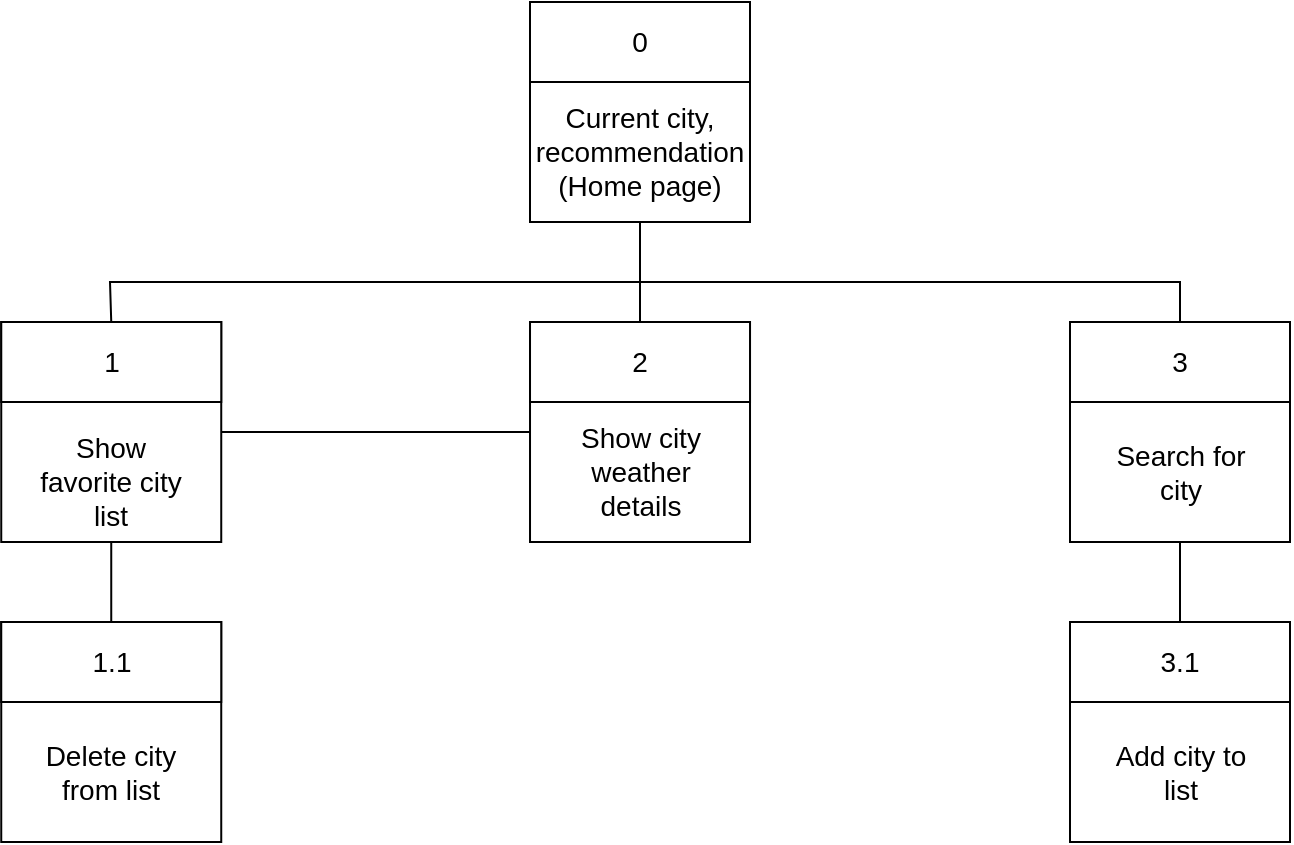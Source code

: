 <mxfile version="20.6.0" type="device"><diagram id="TqV24x8W8HHLcNkRKndO" name="Page-1"><mxGraphModel dx="897" dy="717" grid="1" gridSize="10" guides="1" tooltips="1" connect="1" arrows="1" fold="1" page="1" pageScale="1" pageWidth="850" pageHeight="1100" math="0" shadow="0"><root><mxCell id="0"/><mxCell id="1" parent="0"/><mxCell id="u1yOeJSA_4aVE_U61hwF-2" value="" style="rounded=0;whiteSpace=wrap;html=1;" vertex="1" parent="1"><mxGeometry x="350" y="40" width="110" height="110" as="geometry"/></mxCell><mxCell id="u1yOeJSA_4aVE_U61hwF-4" value="&lt;font style=&quot;font-size: 14px;&quot;&gt;0&lt;/font&gt;" style="rounded=0;whiteSpace=wrap;html=1;" vertex="1" parent="1"><mxGeometry x="350" y="40" width="110" height="40" as="geometry"/></mxCell><mxCell id="u1yOeJSA_4aVE_U61hwF-5" value="&lt;font style=&quot;font-size: 14px;&quot;&gt;Current city, recommendation&lt;br&gt;(Home page)&lt;br&gt;&lt;/font&gt;" style="text;html=1;strokeColor=none;fillColor=none;align=center;verticalAlign=middle;whiteSpace=wrap;rounded=0;" vertex="1" parent="1"><mxGeometry x="357.83" y="100" width="94.37" height="30" as="geometry"/></mxCell><mxCell id="u1yOeJSA_4aVE_U61hwF-6" value="" style="rounded=0;whiteSpace=wrap;html=1;" vertex="1" parent="1"><mxGeometry x="620" y="200" width="110" height="110" as="geometry"/></mxCell><mxCell id="u1yOeJSA_4aVE_U61hwF-7" value="&lt;font style=&quot;font-size: 14px;&quot;&gt;3&lt;/font&gt;" style="rounded=0;whiteSpace=wrap;html=1;" vertex="1" parent="1"><mxGeometry x="620" y="200" width="110" height="40" as="geometry"/></mxCell><mxCell id="u1yOeJSA_4aVE_U61hwF-8" value="&lt;font style=&quot;font-size: 14px;&quot;&gt;Search for city&lt;/font&gt;" style="text;html=1;strokeColor=none;fillColor=none;align=center;verticalAlign=middle;whiteSpace=wrap;rounded=0;" vertex="1" parent="1"><mxGeometry x="635.63" y="260" width="78.75" height="30" as="geometry"/></mxCell><mxCell id="u1yOeJSA_4aVE_U61hwF-9" value="" style="rounded=0;whiteSpace=wrap;html=1;" vertex="1" parent="1"><mxGeometry x="620" y="350" width="110" height="110" as="geometry"/></mxCell><mxCell id="u1yOeJSA_4aVE_U61hwF-10" value="&lt;font style=&quot;font-size: 14px;&quot;&gt;3.1&lt;/font&gt;" style="rounded=0;whiteSpace=wrap;html=1;" vertex="1" parent="1"><mxGeometry x="620" y="350" width="110" height="40" as="geometry"/></mxCell><mxCell id="u1yOeJSA_4aVE_U61hwF-11" value="&lt;font style=&quot;font-size: 14px;&quot;&gt;Add city to list&lt;/font&gt;" style="text;html=1;strokeColor=none;fillColor=none;align=center;verticalAlign=middle;whiteSpace=wrap;rounded=0;" vertex="1" parent="1"><mxGeometry x="635.63" y="410" width="78.75" height="30" as="geometry"/></mxCell><mxCell id="u1yOeJSA_4aVE_U61hwF-12" value="" style="rounded=0;whiteSpace=wrap;html=1;" vertex="1" parent="1"><mxGeometry x="85.62" y="200" width="110" height="110" as="geometry"/></mxCell><mxCell id="u1yOeJSA_4aVE_U61hwF-13" value="&lt;font style=&quot;font-size: 14px;&quot;&gt;1&lt;/font&gt;" style="rounded=0;whiteSpace=wrap;html=1;" vertex="1" parent="1"><mxGeometry x="85.63" y="200" width="110" height="40" as="geometry"/></mxCell><mxCell id="u1yOeJSA_4aVE_U61hwF-14" value="&lt;font style=&quot;font-size: 14px;&quot;&gt;Show favorite city list&lt;/font&gt;" style="text;html=1;strokeColor=none;fillColor=none;align=center;verticalAlign=middle;whiteSpace=wrap;rounded=0;" vertex="1" parent="1"><mxGeometry x="101.25" y="270" width="78.75" height="20" as="geometry"/></mxCell><mxCell id="u1yOeJSA_4aVE_U61hwF-15" value="" style="rounded=0;whiteSpace=wrap;html=1;" vertex="1" parent="1"><mxGeometry x="350.01" y="200" width="110" height="110" as="geometry"/></mxCell><mxCell id="u1yOeJSA_4aVE_U61hwF-16" value="&lt;font style=&quot;font-size: 14px;&quot;&gt;2&lt;/font&gt;" style="rounded=0;whiteSpace=wrap;html=1;" vertex="1" parent="1"><mxGeometry x="350.01" y="200" width="110" height="40" as="geometry"/></mxCell><mxCell id="u1yOeJSA_4aVE_U61hwF-17" value="&lt;font style=&quot;font-size: 14px;&quot;&gt;Show city weather details&lt;/font&gt;" style="text;html=1;strokeColor=none;fillColor=none;align=center;verticalAlign=middle;whiteSpace=wrap;rounded=0;" vertex="1" parent="1"><mxGeometry x="365.64" y="260" width="78.75" height="30" as="geometry"/></mxCell><mxCell id="u1yOeJSA_4aVE_U61hwF-18" value="" style="rounded=0;whiteSpace=wrap;html=1;" vertex="1" parent="1"><mxGeometry x="85.62" y="350" width="110" height="110" as="geometry"/></mxCell><mxCell id="u1yOeJSA_4aVE_U61hwF-19" value="&lt;font style=&quot;font-size: 14px;&quot;&gt;1.1&lt;/font&gt;" style="rounded=0;whiteSpace=wrap;html=1;" vertex="1" parent="1"><mxGeometry x="85.62" y="350" width="110" height="40" as="geometry"/></mxCell><mxCell id="u1yOeJSA_4aVE_U61hwF-20" value="&lt;font style=&quot;font-size: 14px;&quot;&gt;Delete city from list&lt;/font&gt;" style="text;html=1;strokeColor=none;fillColor=none;align=center;verticalAlign=middle;whiteSpace=wrap;rounded=0;" vertex="1" parent="1"><mxGeometry x="101.25" y="410" width="78.75" height="30" as="geometry"/></mxCell><mxCell id="u1yOeJSA_4aVE_U61hwF-23" value="" style="endArrow=none;html=1;rounded=0;fontSize=14;entryX=0.5;entryY=1;entryDx=0;entryDy=0;exitX=0.5;exitY=0;exitDx=0;exitDy=0;" edge="1" parent="1" source="u1yOeJSA_4aVE_U61hwF-19" target="u1yOeJSA_4aVE_U61hwF-12"><mxGeometry width="50" height="50" relative="1" as="geometry"><mxPoint x="250" y="390" as="sourcePoint"/><mxPoint x="300" y="340" as="targetPoint"/></mxGeometry></mxCell><mxCell id="u1yOeJSA_4aVE_U61hwF-24" value="" style="endArrow=none;html=1;rounded=0;fontSize=14;entryX=0.5;entryY=0;entryDx=0;entryDy=0;exitX=0.5;exitY=1;exitDx=0;exitDy=0;" edge="1" parent="1" source="u1yOeJSA_4aVE_U61hwF-2" target="u1yOeJSA_4aVE_U61hwF-13"><mxGeometry width="50" height="50" relative="1" as="geometry"><mxPoint x="150.62" y="360" as="sourcePoint"/><mxPoint x="150.62" y="320" as="targetPoint"/><Array as="points"><mxPoint x="405" y="180"/><mxPoint x="140" y="180"/></Array></mxGeometry></mxCell><mxCell id="u1yOeJSA_4aVE_U61hwF-25" value="" style="endArrow=none;html=1;rounded=0;fontSize=14;entryX=0.5;entryY=1;entryDx=0;entryDy=0;exitX=0.5;exitY=0;exitDx=0;exitDy=0;" edge="1" parent="1" source="u1yOeJSA_4aVE_U61hwF-7" target="u1yOeJSA_4aVE_U61hwF-2"><mxGeometry width="50" height="50" relative="1" as="geometry"><mxPoint x="530" y="210" as="sourcePoint"/><mxPoint x="580" y="160" as="targetPoint"/><Array as="points"><mxPoint x="675" y="180"/><mxPoint x="405" y="180"/></Array></mxGeometry></mxCell><mxCell id="u1yOeJSA_4aVE_U61hwF-26" value="" style="endArrow=none;html=1;rounded=0;fontSize=14;entryX=0.5;entryY=1;entryDx=0;entryDy=0;exitX=0.5;exitY=0;exitDx=0;exitDy=0;" edge="1" parent="1" source="u1yOeJSA_4aVE_U61hwF-10" target="u1yOeJSA_4aVE_U61hwF-6"><mxGeometry width="50" height="50" relative="1" as="geometry"><mxPoint x="699.99" y="380" as="sourcePoint"/><mxPoint x="749.99" y="330" as="targetPoint"/></mxGeometry></mxCell><mxCell id="u1yOeJSA_4aVE_U61hwF-29" value="" style="endArrow=none;html=1;rounded=0;fontSize=14;entryX=0.5;entryY=1;entryDx=0;entryDy=0;exitX=0.5;exitY=0;exitDx=0;exitDy=0;" edge="1" parent="1" source="u1yOeJSA_4aVE_U61hwF-16" target="u1yOeJSA_4aVE_U61hwF-2"><mxGeometry width="50" height="50" relative="1" as="geometry"><mxPoint x="450" y="400" as="sourcePoint"/><mxPoint x="500" y="350" as="targetPoint"/></mxGeometry></mxCell><mxCell id="u1yOeJSA_4aVE_U61hwF-30" value="" style="endArrow=none;html=1;rounded=0;fontSize=14;entryX=0;entryY=0.5;entryDx=0;entryDy=0;exitX=1;exitY=0.5;exitDx=0;exitDy=0;" edge="1" parent="1" source="u1yOeJSA_4aVE_U61hwF-12" target="u1yOeJSA_4aVE_U61hwF-15"><mxGeometry width="50" height="50" relative="1" as="geometry"><mxPoint x="310" y="420" as="sourcePoint"/><mxPoint x="360" y="370" as="targetPoint"/></mxGeometry></mxCell></root></mxGraphModel></diagram></mxfile>